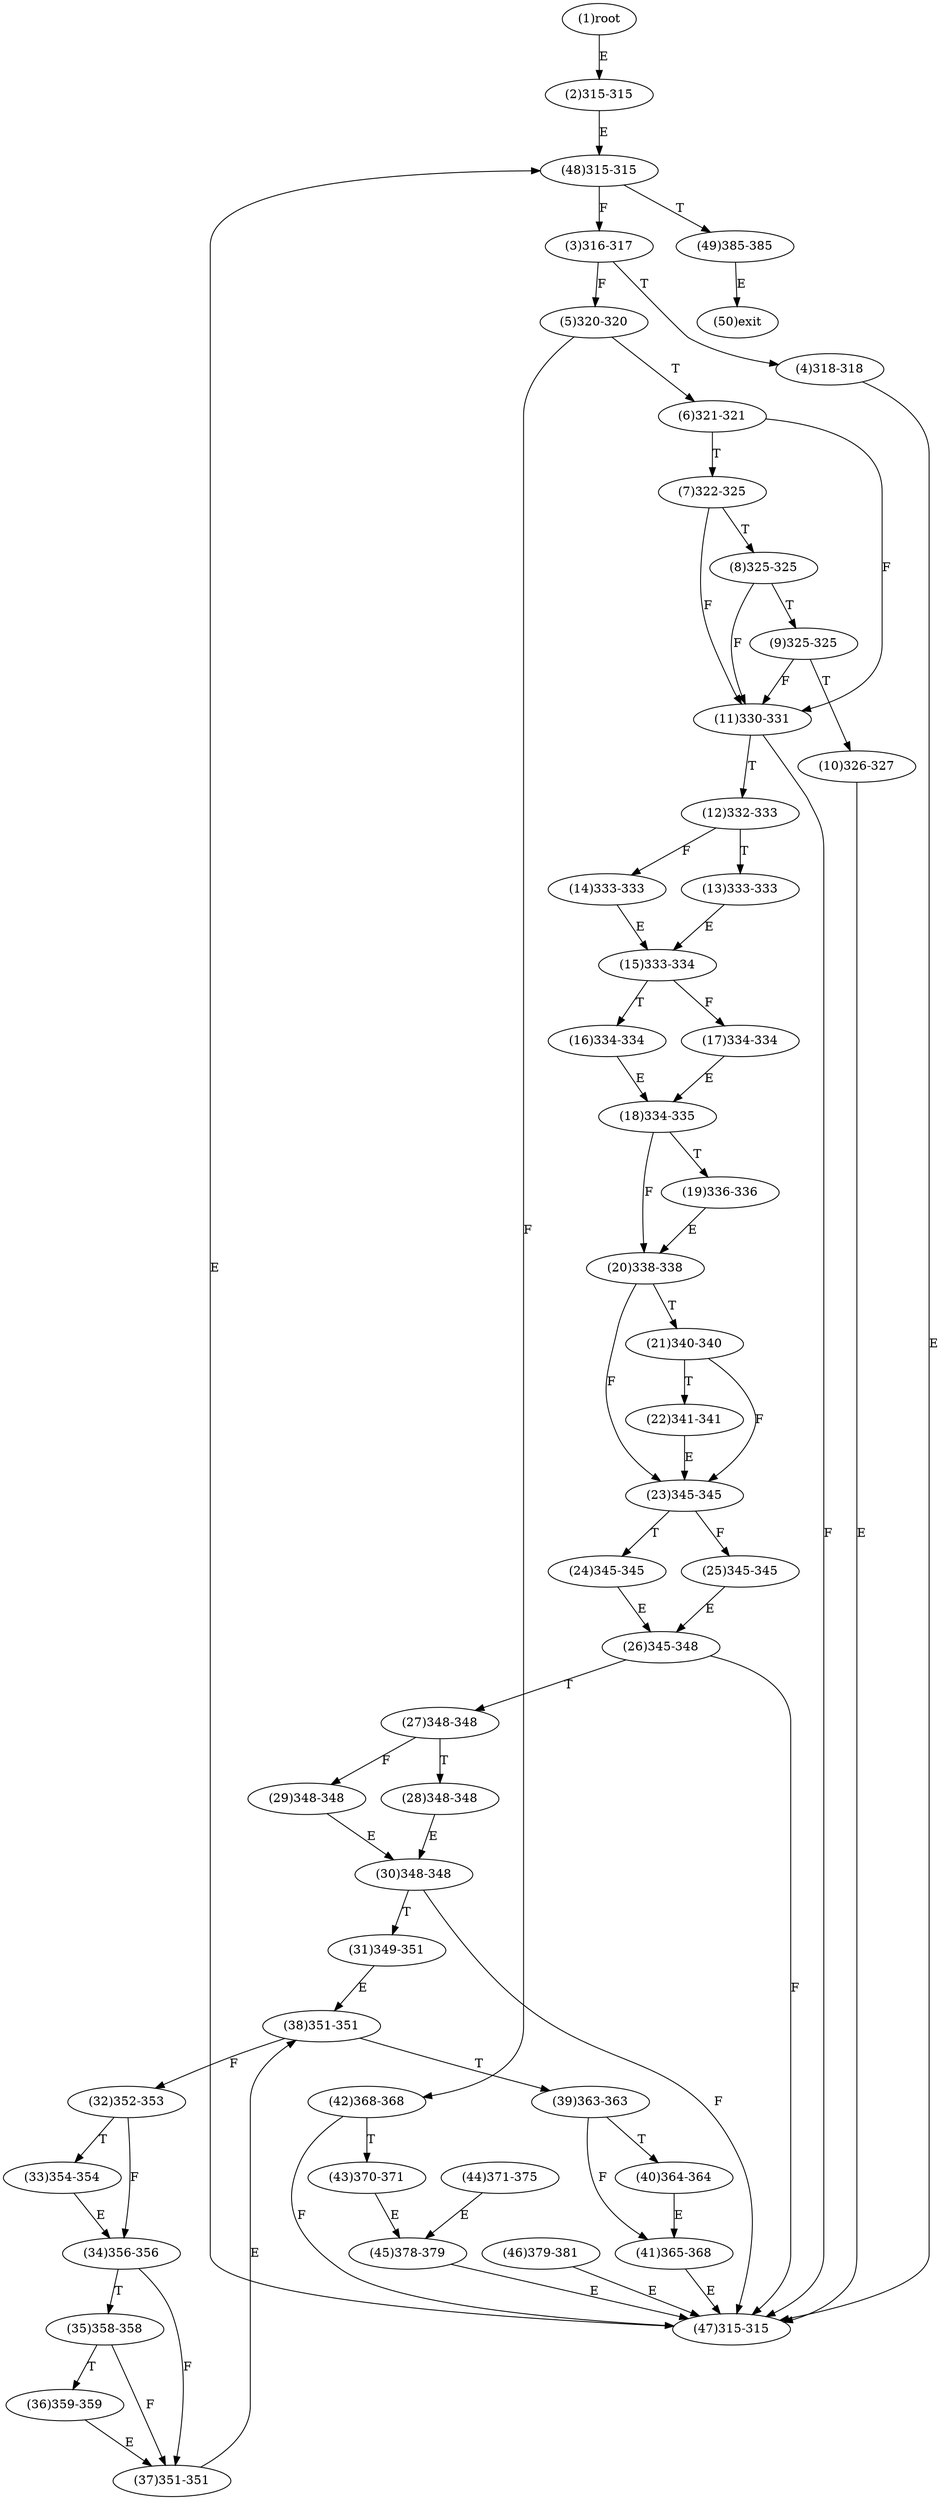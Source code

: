 digraph "" { 
1[ label="(1)root"];
2[ label="(2)315-315"];
3[ label="(3)316-317"];
4[ label="(4)318-318"];
5[ label="(5)320-320"];
6[ label="(6)321-321"];
7[ label="(7)322-325"];
8[ label="(8)325-325"];
9[ label="(9)325-325"];
10[ label="(10)326-327"];
11[ label="(11)330-331"];
12[ label="(12)332-333"];
13[ label="(13)333-333"];
14[ label="(14)333-333"];
15[ label="(15)333-334"];
17[ label="(17)334-334"];
16[ label="(16)334-334"];
19[ label="(19)336-336"];
18[ label="(18)334-335"];
21[ label="(21)340-340"];
20[ label="(20)338-338"];
23[ label="(23)345-345"];
22[ label="(22)341-341"];
25[ label="(25)345-345"];
24[ label="(24)345-345"];
27[ label="(27)348-348"];
26[ label="(26)345-348"];
29[ label="(29)348-348"];
28[ label="(28)348-348"];
31[ label="(31)349-351"];
30[ label="(30)348-348"];
34[ label="(34)356-356"];
35[ label="(35)358-358"];
32[ label="(32)352-353"];
33[ label="(33)354-354"];
38[ label="(38)351-351"];
39[ label="(39)363-363"];
36[ label="(36)359-359"];
37[ label="(37)351-351"];
42[ label="(42)368-368"];
43[ label="(43)370-371"];
40[ label="(40)364-364"];
41[ label="(41)365-368"];
46[ label="(46)379-381"];
47[ label="(47)315-315"];
44[ label="(44)371-375"];
45[ label="(45)378-379"];
50[ label="(50)exit"];
49[ label="(49)385-385"];
48[ label="(48)315-315"];
1->2[ label="E"];
2->48[ label="E"];
3->5[ label="F"];
3->4[ label="T"];
4->47[ label="E"];
5->42[ label="F"];
5->6[ label="T"];
6->11[ label="F"];
6->7[ label="T"];
7->11[ label="F"];
7->8[ label="T"];
8->11[ label="F"];
8->9[ label="T"];
9->11[ label="F"];
9->10[ label="T"];
10->47[ label="E"];
11->47[ label="F"];
11->12[ label="T"];
12->14[ label="F"];
12->13[ label="T"];
13->15[ label="E"];
14->15[ label="E"];
15->17[ label="F"];
15->16[ label="T"];
16->18[ label="E"];
17->18[ label="E"];
18->20[ label="F"];
18->19[ label="T"];
19->20[ label="E"];
20->23[ label="F"];
20->21[ label="T"];
21->23[ label="F"];
21->22[ label="T"];
22->23[ label="E"];
23->25[ label="F"];
23->24[ label="T"];
24->26[ label="E"];
25->26[ label="E"];
26->47[ label="F"];
26->27[ label="T"];
27->29[ label="F"];
27->28[ label="T"];
28->30[ label="E"];
29->30[ label="E"];
30->47[ label="F"];
30->31[ label="T"];
31->38[ label="E"];
32->34[ label="F"];
32->33[ label="T"];
33->34[ label="E"];
34->37[ label="F"];
34->35[ label="T"];
35->37[ label="F"];
35->36[ label="T"];
36->37[ label="E"];
37->38[ label="E"];
38->32[ label="F"];
38->39[ label="T"];
39->41[ label="F"];
39->40[ label="T"];
40->41[ label="E"];
41->47[ label="E"];
42->47[ label="F"];
42->43[ label="T"];
43->45[ label="E"];
44->45[ label="E"];
45->47[ label="E"];
46->47[ label="E"];
47->48[ label="E"];
48->3[ label="F"];
48->49[ label="T"];
49->50[ label="E"];
}